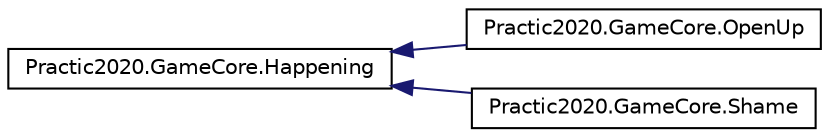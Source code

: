 digraph "Иерархия классов. Графический вид."
{
 // LATEX_PDF_SIZE
  edge [fontname="Helvetica",fontsize="10",labelfontname="Helvetica",labelfontsize="10"];
  node [fontname="Helvetica",fontsize="10",shape=record];
  rankdir="LR";
  Node0 [label="Practic2020.GameCore.Happening",height=0.2,width=0.4,color="black", fillcolor="white", style="filled",URL="$class_practic2020_1_1_game_core_1_1_happening.html",tooltip="абстрактный класс события. Событие - некотороая сущность видоизменяющая память игрока заданным образо..."];
  Node0 -> Node1 [dir="back",color="midnightblue",fontsize="10",style="solid",fontname="Helvetica"];
  Node1 [label="Practic2020.GameCore.OpenUp",height=0.2,width=0.4,color="black", fillcolor="white", style="filled",URL="$class_practic2020_1_1_game_core_1_1_open_up.html",tooltip="Собыьтие описывающие роль одного игрока. Создаеться либо игрой, либо игроком. Если событие создаеться..."];
  Node0 -> Node2 [dir="back",color="midnightblue",fontsize="10",style="solid",fontname="Helvetica"];
  Node2 [label="Practic2020.GameCore.Shame",height=0.2,width=0.4,color="black", fillcolor="white", style="filled",URL="$class_practic2020_1_1_game_core_1_1_shame.html",tooltip="событие моделирующие ситуацию при которой один из игроков, высказывает своё предположение по поводу д..."];
}
